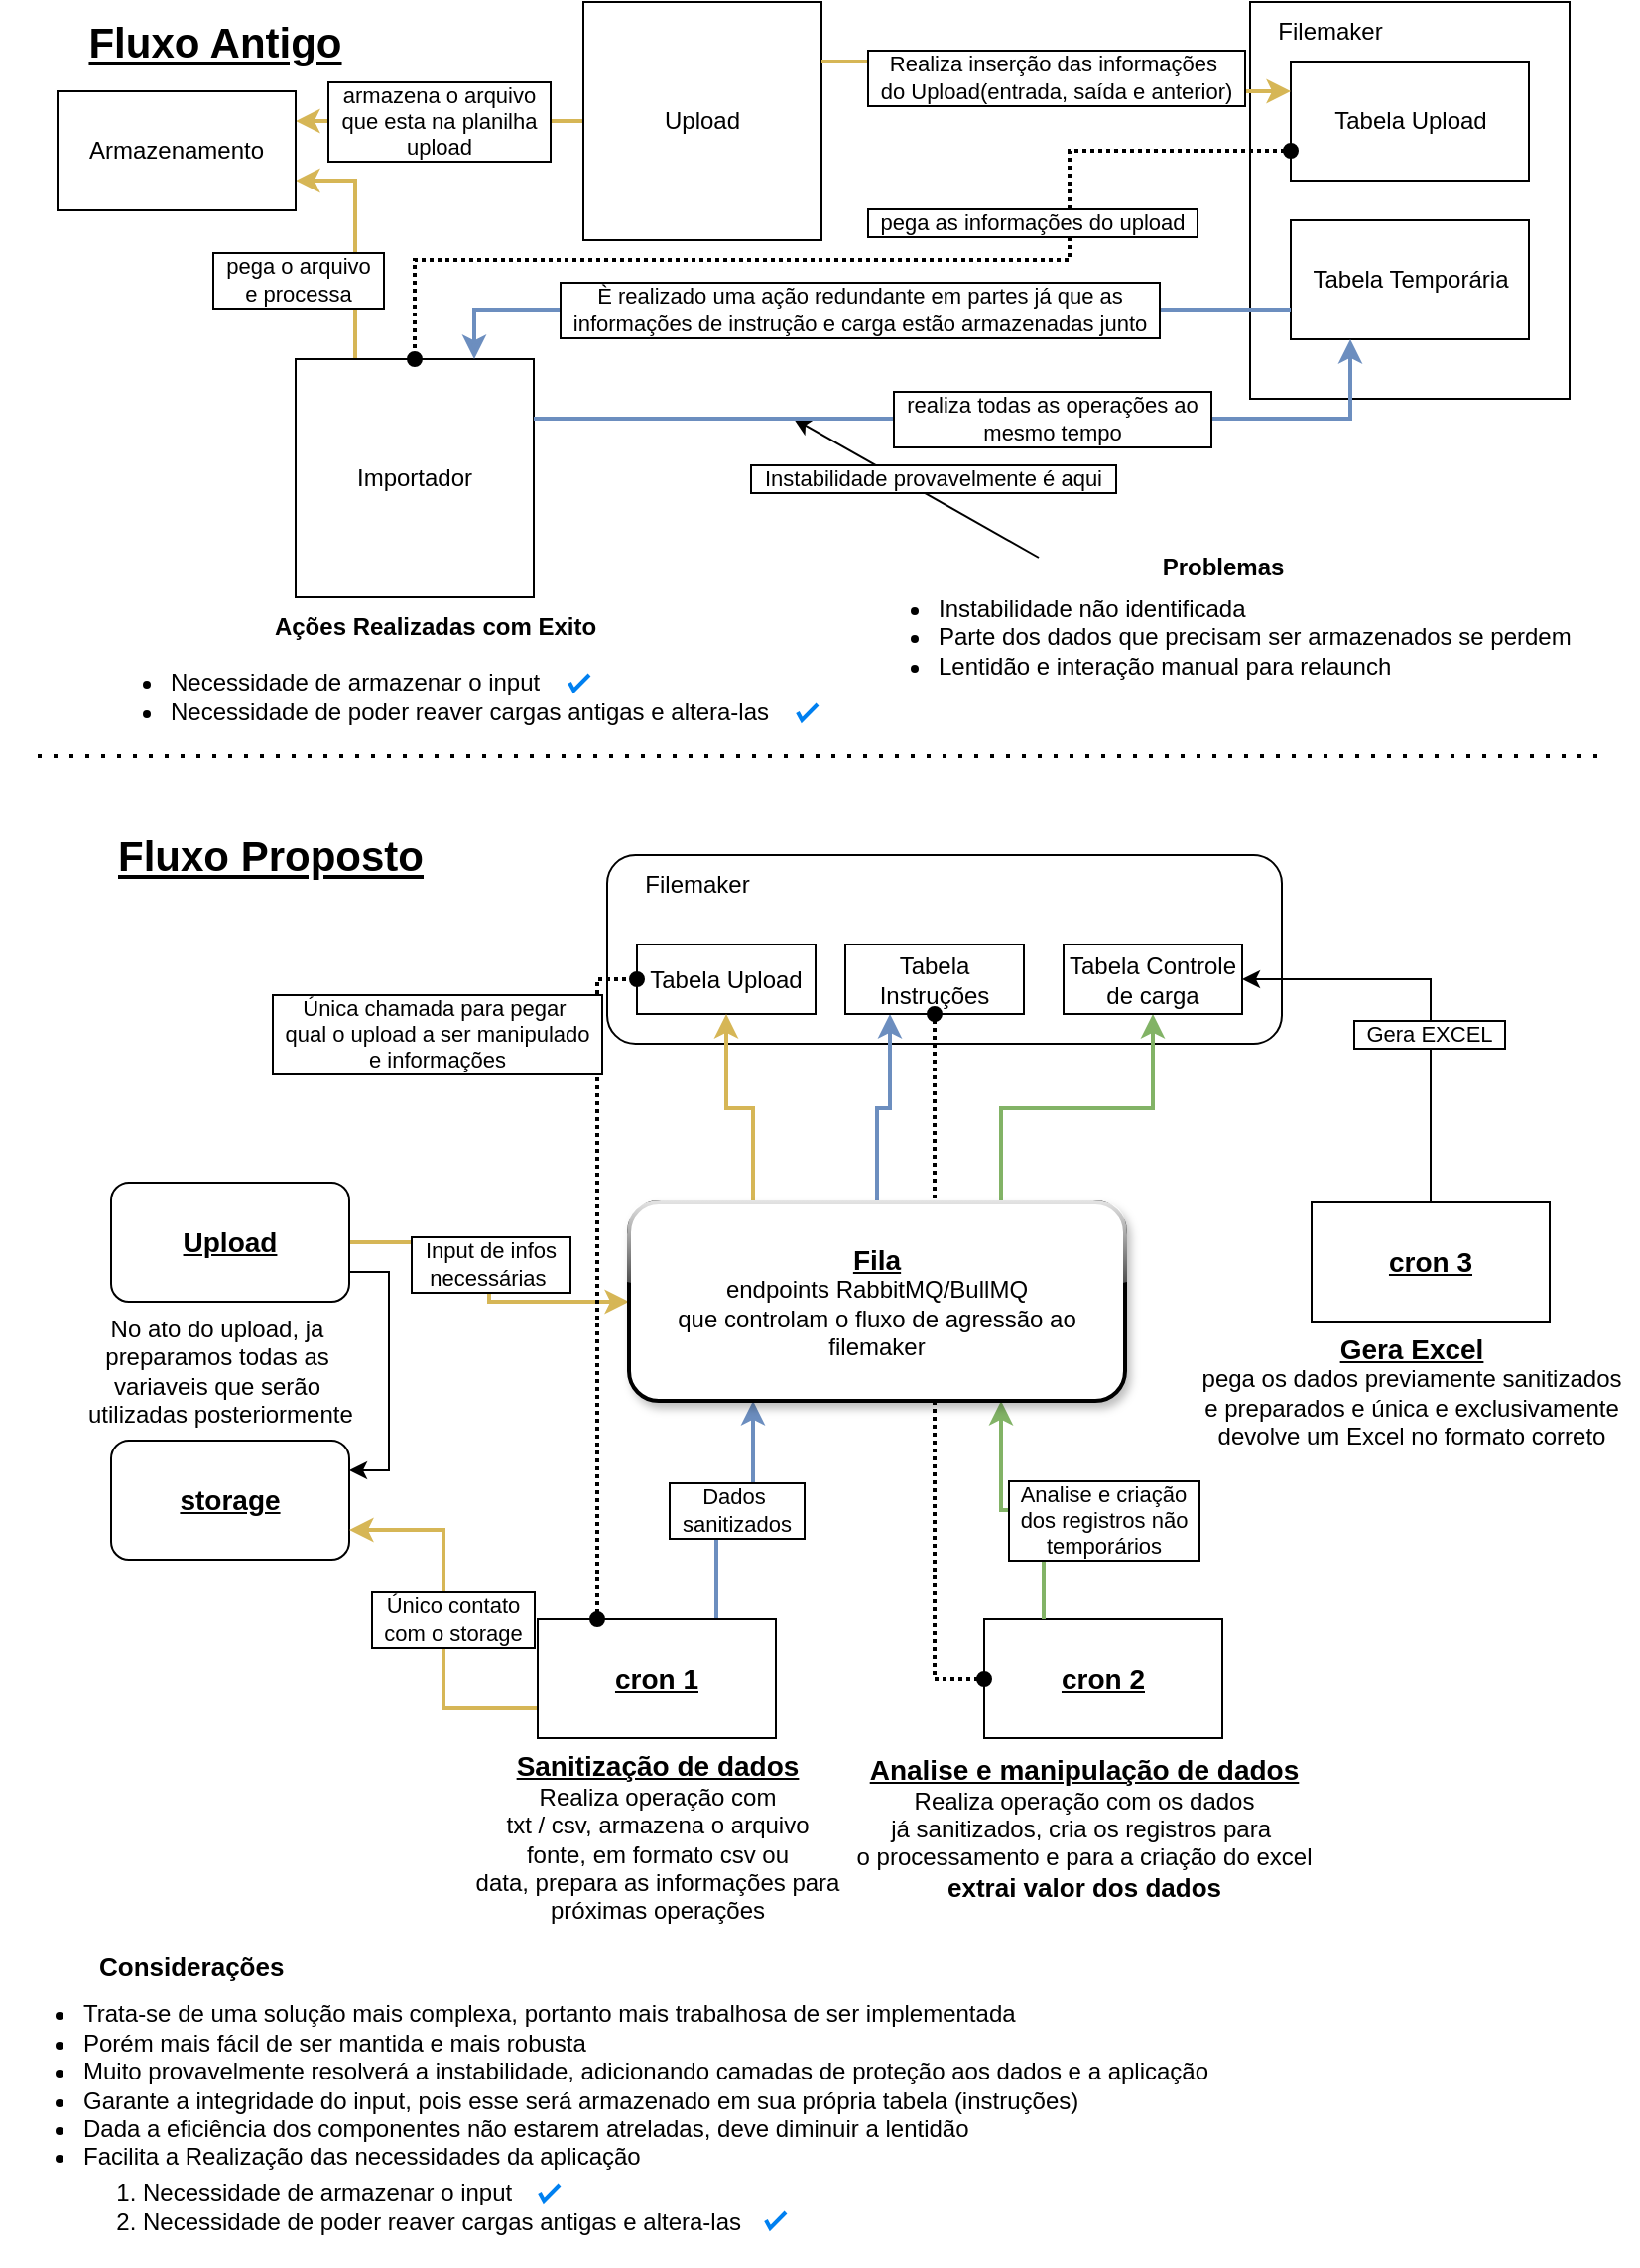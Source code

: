 <mxfile version="21.5.0" type="github">
  <diagram name="Página-1" id="ms082TrmSMu2nvpxCRkO">
    <mxGraphModel dx="989" dy="549" grid="1" gridSize="10" guides="1" tooltips="1" connect="1" arrows="1" fold="1" page="1" pageScale="1" pageWidth="827" pageHeight="1169" math="0" shadow="0">
      <root>
        <mxCell id="0" />
        <mxCell id="1" parent="0" />
        <mxCell id="fULPHBdW20wCDjoiLYlw-34" value="" style="rounded=1;whiteSpace=wrap;html=1;" parent="1" vertex="1">
          <mxGeometry x="306" y="440" width="340" height="95" as="geometry" />
        </mxCell>
        <mxCell id="fULPHBdW20wCDjoiLYlw-9" value="armazena o arquivo&lt;br&gt;&amp;nbsp; que esta na planilha&amp;nbsp;&amp;nbsp;&lt;br&gt;upload" style="edgeStyle=orthogonalEdgeStyle;rounded=0;orthogonalLoop=1;jettySize=auto;html=1;exitX=0;exitY=0.5;exitDx=0;exitDy=0;entryX=1;entryY=0.25;entryDx=0;entryDy=0;strokeWidth=2;labelBorderColor=default;fillColor=#fff2cc;strokeColor=#d6b656;" parent="1" source="fULPHBdW20wCDjoiLYlw-1" target="fULPHBdW20wCDjoiLYlw-8" edge="1">
          <mxGeometry x="0.007" relative="1" as="geometry">
            <mxPoint as="offset" />
          </mxGeometry>
        </mxCell>
        <mxCell id="fULPHBdW20wCDjoiLYlw-1" value="Upload" style="rounded=0;whiteSpace=wrap;html=1;" parent="1" vertex="1">
          <mxGeometry x="294" y="10" width="120" height="120" as="geometry" />
        </mxCell>
        <mxCell id="fULPHBdW20wCDjoiLYlw-10" value="&amp;nbsp; pega o arquivo&amp;nbsp;&amp;nbsp;&lt;br&gt;e processa" style="edgeStyle=orthogonalEdgeStyle;rounded=0;orthogonalLoop=1;jettySize=auto;html=1;exitX=0.25;exitY=0;exitDx=0;exitDy=0;entryX=1;entryY=0.75;entryDx=0;entryDy=0;strokeWidth=2;labelBorderColor=default;fillColor=#fff2cc;strokeColor=#d6b656;" parent="1" source="fULPHBdW20wCDjoiLYlw-2" target="fULPHBdW20wCDjoiLYlw-8" edge="1">
          <mxGeometry x="-0.333" y="29" relative="1" as="geometry">
            <mxPoint as="offset" />
          </mxGeometry>
        </mxCell>
        <mxCell id="fULPHBdW20wCDjoiLYlw-2" value="Importador" style="rounded=0;whiteSpace=wrap;html=1;" parent="1" vertex="1">
          <mxGeometry x="149" y="190" width="120" height="120" as="geometry" />
        </mxCell>
        <mxCell id="fULPHBdW20wCDjoiLYlw-3" value="" style="rounded=0;whiteSpace=wrap;html=1;" parent="1" vertex="1">
          <mxGeometry x="630" y="10" width="161" height="200" as="geometry" />
        </mxCell>
        <mxCell id="fULPHBdW20wCDjoiLYlw-8" value="Armazenamento" style="rounded=0;whiteSpace=wrap;html=1;" parent="1" vertex="1">
          <mxGeometry x="29" y="55" width="120" height="60" as="geometry" />
        </mxCell>
        <mxCell id="fULPHBdW20wCDjoiLYlw-11" value="Fluxo Antigo" style="text;html=1;align=center;verticalAlign=middle;resizable=0;points=[];autosize=1;strokeColor=none;fillColor=none;fontStyle=5;fontSize=21;" parent="1" vertex="1">
          <mxGeometry x="33" y="10" width="150" height="40" as="geometry" />
        </mxCell>
        <mxCell id="fULPHBdW20wCDjoiLYlw-12" value="Fluxo Proposto" style="text;html=1;align=center;verticalAlign=middle;resizable=0;points=[];autosize=1;strokeColor=none;fillColor=none;fontStyle=5;fontSize=21;" parent="1" vertex="1">
          <mxGeometry x="46" y="420" width="180" height="40" as="geometry" />
        </mxCell>
        <mxCell id="fULPHBdW20wCDjoiLYlw-17" style="edgeStyle=orthogonalEdgeStyle;rounded=0;orthogonalLoop=1;jettySize=auto;html=1;exitX=1;exitY=0.75;exitDx=0;exitDy=0;entryX=1;entryY=0.25;entryDx=0;entryDy=0;" parent="1" source="fULPHBdW20wCDjoiLYlw-13" target="fULPHBdW20wCDjoiLYlw-15" edge="1">
          <mxGeometry relative="1" as="geometry" />
        </mxCell>
        <mxCell id="fULPHBdW20wCDjoiLYlw-20" value="&amp;nbsp; Input de infos&amp;nbsp;&amp;nbsp;&lt;br&gt;necessárias&amp;nbsp;" style="edgeStyle=orthogonalEdgeStyle;rounded=0;orthogonalLoop=1;jettySize=auto;html=1;exitX=1;exitY=0.5;exitDx=0;exitDy=0;entryX=0;entryY=0.5;entryDx=0;entryDy=0;fillColor=#fff2cc;strokeColor=#d6b656;strokeWidth=2;labelBorderColor=default;" parent="1" source="fULPHBdW20wCDjoiLYlw-13" target="fULPHBdW20wCDjoiLYlw-18" edge="1">
          <mxGeometry x="-0.045" relative="1" as="geometry">
            <mxPoint as="offset" />
          </mxGeometry>
        </mxCell>
        <mxCell id="fULPHBdW20wCDjoiLYlw-13" value="&lt;b&gt;&lt;u&gt;&lt;font style=&quot;font-size: 14px;&quot;&gt;Upload&lt;/font&gt;&lt;/u&gt;&lt;/b&gt;" style="rounded=1;whiteSpace=wrap;html=1;" parent="1" vertex="1">
          <mxGeometry x="56" y="605" width="120" height="60" as="geometry" />
        </mxCell>
        <mxCell id="fULPHBdW20wCDjoiLYlw-14" value="No ato do upload,&amp;nbsp;ja &lt;br&gt;preparamos todas as &lt;br&gt;variaveis que serão&lt;br&gt;&amp;nbsp;utilizadas posteriormente" style="text;html=1;align=center;verticalAlign=middle;resizable=0;points=[];autosize=1;strokeColor=none;fillColor=none;" parent="1" vertex="1">
          <mxGeometry x="29" y="665" width="160" height="70" as="geometry" />
        </mxCell>
        <mxCell id="fULPHBdW20wCDjoiLYlw-15" value="&lt;font style=&quot;font-size: 14px;&quot;&gt;&lt;b&gt;&lt;u&gt;storage&lt;/u&gt;&lt;/b&gt;&lt;/font&gt;" style="rounded=1;whiteSpace=wrap;html=1;" parent="1" vertex="1">
          <mxGeometry x="56" y="735" width="120" height="60" as="geometry" />
        </mxCell>
        <mxCell id="0iNRdTD6yt0DSDIZtmKU-7" style="edgeStyle=orthogonalEdgeStyle;rounded=0;orthogonalLoop=1;jettySize=auto;html=1;exitX=0.5;exitY=0;exitDx=0;exitDy=0;entryX=0.25;entryY=1;entryDx=0;entryDy=0;fillColor=#dae8fc;strokeColor=#6c8ebf;strokeWidth=2;" parent="1" source="fULPHBdW20wCDjoiLYlw-18" target="0iNRdTD6yt0DSDIZtmKU-6" edge="1">
          <mxGeometry relative="1" as="geometry" />
        </mxCell>
        <mxCell id="0iNRdTD6yt0DSDIZtmKU-8" style="edgeStyle=orthogonalEdgeStyle;rounded=0;orthogonalLoop=1;jettySize=auto;html=1;exitX=0.75;exitY=0;exitDx=0;exitDy=0;entryX=0.5;entryY=1;entryDx=0;entryDy=0;fillColor=#d5e8d4;strokeColor=#82b366;strokeWidth=2;" parent="1" source="fULPHBdW20wCDjoiLYlw-18" target="0iNRdTD6yt0DSDIZtmKU-5" edge="1">
          <mxGeometry relative="1" as="geometry" />
        </mxCell>
        <mxCell id="fULPHBdW20wCDjoiLYlw-30" value="Único contato&lt;br&gt;&amp;nbsp; com o storage&amp;nbsp;&amp;nbsp;" style="edgeStyle=orthogonalEdgeStyle;rounded=0;orthogonalLoop=1;jettySize=auto;html=1;exitX=0;exitY=0.75;exitDx=0;exitDy=0;entryX=1;entryY=0.75;entryDx=0;entryDy=0;fillColor=#fff2cc;strokeColor=#d6b656;strokeWidth=2;labelBorderColor=default;spacingLeft=8;" parent="1" source="fULPHBdW20wCDjoiLYlw-23" target="fULPHBdW20wCDjoiLYlw-15" edge="1">
          <mxGeometry relative="1" as="geometry" />
        </mxCell>
        <mxCell id="fULPHBdW20wCDjoiLYlw-31" value="Dados&amp;nbsp;&lt;br&gt;&amp;nbsp; sanitizados&amp;nbsp;&amp;nbsp;" style="edgeStyle=orthogonalEdgeStyle;rounded=0;orthogonalLoop=1;jettySize=auto;html=1;exitX=0.75;exitY=0;exitDx=0;exitDy=0;entryX=0.25;entryY=1;entryDx=0;entryDy=0;fillColor=#dae8fc;strokeColor=#6c8ebf;strokeWidth=2;labelBorderColor=default;" parent="1" source="fULPHBdW20wCDjoiLYlw-23" target="fULPHBdW20wCDjoiLYlw-18" edge="1">
          <mxGeometry relative="1" as="geometry" />
        </mxCell>
        <mxCell id="fULPHBdW20wCDjoiLYlw-23" value="&lt;font style=&quot;font-size: 14px;&quot;&gt;&lt;b&gt;&lt;u&gt;cron 1&lt;/u&gt;&lt;/b&gt;&lt;/font&gt;" style="rounded=0;whiteSpace=wrap;html=1;" parent="1" vertex="1">
          <mxGeometry x="271" y="825" width="120" height="60" as="geometry" />
        </mxCell>
        <mxCell id="fULPHBdW20wCDjoiLYlw-24" value="&lt;font style=&quot;font-size: 14px;&quot;&gt;&lt;b&gt;&lt;u&gt;cron 2&lt;/u&gt;&lt;/b&gt;&lt;/font&gt;" style="rounded=0;whiteSpace=wrap;html=1;" parent="1" vertex="1">
          <mxGeometry x="496" y="825" width="120" height="60" as="geometry" />
        </mxCell>
        <mxCell id="fULPHBdW20wCDjoiLYlw-25" value="&lt;b&gt;&lt;u&gt;&lt;font style=&quot;font-size: 14px;&quot;&gt;Sanitização de dados&lt;/font&gt;&lt;/u&gt;&lt;/b&gt;&lt;br&gt;Realiza operação com&lt;br&gt;txt / csv, armazena o arquivo&lt;br&gt;fonte, em formato csv ou&lt;br&gt;data, prepara as informações para&lt;br&gt;próximas operações" style="text;html=1;align=center;verticalAlign=middle;resizable=0;points=[];autosize=1;strokeColor=none;fillColor=none;" parent="1" vertex="1">
          <mxGeometry x="226" y="885" width="210" height="100" as="geometry" />
        </mxCell>
        <mxCell id="0iNRdTD6yt0DSDIZtmKU-15" value="&amp;nbsp; Gera EXCEL&amp;nbsp;&amp;nbsp;" style="edgeStyle=orthogonalEdgeStyle;rounded=0;orthogonalLoop=1;jettySize=auto;html=1;exitX=0.5;exitY=0;exitDx=0;exitDy=0;entryX=1;entryY=0.5;entryDx=0;entryDy=0;labelBorderColor=default;" parent="1" source="fULPHBdW20wCDjoiLYlw-27" target="0iNRdTD6yt0DSDIZtmKU-5" edge="1">
          <mxGeometry x="-0.181" y="1" relative="1" as="geometry">
            <mxPoint as="offset" />
          </mxGeometry>
        </mxCell>
        <mxCell id="fULPHBdW20wCDjoiLYlw-27" value="&lt;font style=&quot;font-size: 14px;&quot;&gt;&lt;b&gt;&lt;u&gt;cron 3&lt;/u&gt;&lt;/b&gt;&lt;/font&gt;" style="rounded=0;whiteSpace=wrap;html=1;" parent="1" vertex="1">
          <mxGeometry x="661" y="615" width="120" height="60" as="geometry" />
        </mxCell>
        <mxCell id="fULPHBdW20wCDjoiLYlw-28" value="&lt;b&gt;&lt;u&gt;&lt;font style=&quot;font-size: 14px;&quot;&gt;Analise e manipulação de dados&lt;/font&gt;&lt;/u&gt;&lt;/b&gt;&lt;br&gt;Realiza operação com os dados&lt;br&gt;já sanitizados, cria os registros para&amp;nbsp;&lt;br&gt;o processamento e para a criação do excel&lt;br&gt;&lt;b&gt;&lt;font style=&quot;font-size: 13px;&quot;&gt;extrai valor dos dados&lt;/font&gt;&lt;/b&gt;" style="text;html=1;align=center;verticalAlign=middle;resizable=0;points=[];autosize=1;strokeColor=none;fillColor=none;" parent="1" vertex="1">
          <mxGeometry x="421" y="885" width="250" height="90" as="geometry" />
        </mxCell>
        <mxCell id="fULPHBdW20wCDjoiLYlw-29" value="&lt;b&gt;&lt;u&gt;&lt;font style=&quot;font-size: 14px;&quot;&gt;Gera Excel&lt;/font&gt;&lt;/u&gt;&lt;/b&gt;&lt;br&gt;pega os dados previamente sanitizados&lt;br&gt;e preparados e única e exclusivamente&lt;br&gt;devolve um Excel no formato correto" style="text;html=1;align=center;verticalAlign=middle;resizable=0;points=[];autosize=1;strokeColor=none;fillColor=none;" parent="1" vertex="1">
          <mxGeometry x="595.5" y="675" width="230" height="70" as="geometry" />
        </mxCell>
        <mxCell id="0iNRdTD6yt0DSDIZtmKU-2" value="Tabela Upload" style="rounded=0;whiteSpace=wrap;html=1;" parent="1" vertex="1">
          <mxGeometry x="321" y="485" width="90" height="35" as="geometry" />
        </mxCell>
        <mxCell id="0iNRdTD6yt0DSDIZtmKU-1" value="Única chamada para pegar&amp;nbsp;&lt;br&gt;&amp;nbsp; qual o upload a ser manipulado&amp;nbsp;&amp;nbsp;&lt;br&gt;e informações" style="edgeStyle=orthogonalEdgeStyle;rounded=0;orthogonalLoop=1;jettySize=auto;html=1;exitX=0.25;exitY=0;exitDx=0;exitDy=0;startArrow=oval;startFill=1;endArrow=oval;endFill=1;entryX=0;entryY=0.5;entryDx=0;entryDy=0;fillColor=none;strokeWidth=2;dashed=1;dashPattern=1 1;labelBorderColor=default;" parent="1" source="fULPHBdW20wCDjoiLYlw-23" target="0iNRdTD6yt0DSDIZtmKU-2" edge="1">
          <mxGeometry x="0.724" y="81" relative="1" as="geometry">
            <mxPoint x="306" y="585" as="targetPoint" />
            <mxPoint as="offset" />
          </mxGeometry>
        </mxCell>
        <mxCell id="0iNRdTD6yt0DSDIZtmKU-3" style="edgeStyle=orthogonalEdgeStyle;rounded=0;orthogonalLoop=1;jettySize=auto;html=1;exitX=0.25;exitY=0;exitDx=0;exitDy=0;entryX=0.5;entryY=1;entryDx=0;entryDy=0;fillColor=#fff2cc;strokeColor=#d6b656;strokeWidth=2;" parent="1" source="fULPHBdW20wCDjoiLYlw-18" target="0iNRdTD6yt0DSDIZtmKU-2" edge="1">
          <mxGeometry relative="1" as="geometry" />
        </mxCell>
        <mxCell id="0iNRdTD6yt0DSDIZtmKU-4" value="Filemaker" style="text;html=1;align=center;verticalAlign=middle;resizable=0;points=[];autosize=1;strokeColor=none;fillColor=none;" parent="1" vertex="1">
          <mxGeometry x="311" y="440" width="80" height="30" as="geometry" />
        </mxCell>
        <mxCell id="0iNRdTD6yt0DSDIZtmKU-5" value="Tabela Controle de carga" style="rounded=0;whiteSpace=wrap;html=1;" parent="1" vertex="1">
          <mxGeometry x="536" y="485" width="90" height="35" as="geometry" />
        </mxCell>
        <mxCell id="0iNRdTD6yt0DSDIZtmKU-6" value="Tabela Instruções" style="rounded=0;whiteSpace=wrap;html=1;" parent="1" vertex="1">
          <mxGeometry x="426" y="485" width="90" height="35" as="geometry" />
        </mxCell>
        <mxCell id="fULPHBdW20wCDjoiLYlw-32" value="&amp;nbsp; Analise e criação&amp;nbsp;&amp;nbsp;&lt;br&gt;dos registros não&lt;br&gt;temporários" style="edgeStyle=orthogonalEdgeStyle;rounded=0;orthogonalLoop=1;jettySize=auto;html=1;exitX=0.25;exitY=0;exitDx=0;exitDy=0;entryX=0.75;entryY=1;entryDx=0;entryDy=0;fillColor=#d5e8d4;strokeColor=#82b366;strokeWidth=2;labelBorderColor=default;" parent="1" source="fULPHBdW20wCDjoiLYlw-24" target="fULPHBdW20wCDjoiLYlw-18" edge="1">
          <mxGeometry x="-0.239" y="-30" relative="1" as="geometry">
            <mxPoint as="offset" />
          </mxGeometry>
        </mxCell>
        <mxCell id="0iNRdTD6yt0DSDIZtmKU-10" style="edgeStyle=orthogonalEdgeStyle;rounded=0;orthogonalLoop=1;jettySize=auto;html=1;exitX=0.5;exitY=1;exitDx=0;exitDy=0;entryX=0;entryY=0.5;entryDx=0;entryDy=0;fillColor=none;strokeWidth=2;endArrow=oval;endFill=1;startArrow=oval;startFill=1;dashed=1;dashPattern=1 1;" parent="1" source="0iNRdTD6yt0DSDIZtmKU-6" target="fULPHBdW20wCDjoiLYlw-24" edge="1">
          <mxGeometry relative="1" as="geometry" />
        </mxCell>
        <mxCell id="fULPHBdW20wCDjoiLYlw-18" value="&lt;b&gt;&lt;u&gt;&lt;font style=&quot;font-size: 14px;&quot;&gt;Fila&lt;/font&gt;&lt;/u&gt;&lt;/b&gt;&lt;br&gt;endpoints RabbitMQ/BullMQ&lt;br&gt;que controlam o fluxo de agressão ao filemaker" style="rounded=1;whiteSpace=wrap;html=1;perimeterSpacing=0;shadow=1;glass=1;strokeWidth=2;" parent="1" vertex="1">
          <mxGeometry x="317" y="615" width="250" height="100" as="geometry" />
        </mxCell>
        <mxCell id="0iNRdTD6yt0DSDIZtmKU-16" value="" style="endArrow=none;dashed=1;html=1;dashPattern=1 3;strokeWidth=2;rounded=0;" parent="1" edge="1">
          <mxGeometry width="50" height="50" relative="1" as="geometry">
            <mxPoint x="19" y="390" as="sourcePoint" />
            <mxPoint x="809" y="390" as="targetPoint" />
            <Array as="points">
              <mxPoint x="419" y="390" />
            </Array>
          </mxGeometry>
        </mxCell>
        <mxCell id="wT-KeAVf8N6cUJtrlJAv-1" value="&lt;ul&gt;&lt;li&gt;Necessidade de armazenar o input&lt;/li&gt;&lt;li&gt;Necessidade de poder reaver cargas antigas e altera-las&lt;/li&gt;&lt;/ul&gt;" style="text;strokeColor=none;fillColor=none;html=1;whiteSpace=wrap;verticalAlign=middle;overflow=hidden;" parent="1" vertex="1">
          <mxGeometry x="44" y="320" width="370" height="80" as="geometry" />
        </mxCell>
        <mxCell id="wT-KeAVf8N6cUJtrlJAv-2" value="&lt;b&gt;Ações Realizadas com Exito&lt;/b&gt;" style="text;html=1;align=center;verticalAlign=middle;resizable=0;points=[];autosize=1;strokeColor=none;fillColor=none;" parent="1" vertex="1">
          <mxGeometry x="124" y="310" width="190" height="30" as="geometry" />
        </mxCell>
        <mxCell id="wT-KeAVf8N6cUJtrlJAv-3" value="Problemas" style="text;html=1;align=center;verticalAlign=middle;resizable=0;points=[];autosize=1;strokeColor=none;fillColor=none;fontStyle=1" parent="1" vertex="1">
          <mxGeometry x="576" y="280" width="80" height="30" as="geometry" />
        </mxCell>
        <mxCell id="wT-KeAVf8N6cUJtrlJAv-4" value="&lt;ul&gt;&lt;li&gt;Instabilidade não identificada&lt;/li&gt;&lt;li&gt;Parte dos dados que precisam ser armazenados se perdem&lt;/li&gt;&lt;li&gt;Lentidão e interação manual para relaunch&lt;/li&gt;&lt;/ul&gt;" style="text;strokeColor=none;fillColor=none;html=1;whiteSpace=wrap;verticalAlign=middle;overflow=hidden;" parent="1" vertex="1">
          <mxGeometry x="431" y="290" width="370" height="80" as="geometry" />
        </mxCell>
        <mxCell id="wT-KeAVf8N6cUJtrlJAv-5" value="&amp;nbsp; Instabilidade provavelmente é aqui&amp;nbsp;&amp;nbsp;" style="endArrow=classic;html=1;rounded=0;exitX=0.25;exitY=0;exitDx=0;exitDy=0;labelBorderColor=default;spacingTop=0;spacing=2;spacingBottom=0;spacingLeft=0;" parent="1" source="wT-KeAVf8N6cUJtrlJAv-4" edge="1">
          <mxGeometry x="-0.066" y="-8" width="50" height="50" relative="1" as="geometry">
            <mxPoint x="490.5" y="435" as="sourcePoint" />
            <mxPoint x="400" y="220" as="targetPoint" />
            <mxPoint as="offset" />
          </mxGeometry>
        </mxCell>
        <mxCell id="wT-KeAVf8N6cUJtrlJAv-6" value="Filemaker" style="text;html=1;align=center;verticalAlign=middle;resizable=0;points=[];autosize=1;strokeColor=none;fillColor=none;" parent="1" vertex="1">
          <mxGeometry x="630" y="10" width="80" height="30" as="geometry" />
        </mxCell>
        <mxCell id="wT-KeAVf8N6cUJtrlJAv-7" value="Tabela Upload" style="rounded=0;whiteSpace=wrap;html=1;" parent="1" vertex="1">
          <mxGeometry x="650.5" y="40" width="120" height="60" as="geometry" />
        </mxCell>
        <mxCell id="wT-KeAVf8N6cUJtrlJAv-8" value="Tabela Temporária" style="rounded=0;whiteSpace=wrap;html=1;" parent="1" vertex="1">
          <mxGeometry x="650.5" y="120" width="120" height="60" as="geometry" />
        </mxCell>
        <mxCell id="fULPHBdW20wCDjoiLYlw-7" value="&amp;nbsp; realiza todas as operações ao&amp;nbsp;&amp;nbsp;&lt;br&gt;mesmo tempo" style="edgeStyle=orthogonalEdgeStyle;rounded=0;orthogonalLoop=1;jettySize=auto;html=1;exitX=1;exitY=0.25;exitDx=0;exitDy=0;entryX=0.25;entryY=1;entryDx=0;entryDy=0;strokeWidth=2;fillColor=#dae8fc;strokeColor=#6c8ebf;labelBorderColor=default;" parent="1" source="fULPHBdW20wCDjoiLYlw-2" target="wT-KeAVf8N6cUJtrlJAv-8" edge="1">
          <mxGeometry x="0.156" relative="1" as="geometry">
            <mxPoint as="offset" />
          </mxGeometry>
        </mxCell>
        <mxCell id="fULPHBdW20wCDjoiLYlw-6" value="&amp;nbsp; pega as informações do upload&amp;nbsp;&amp;nbsp;" style="edgeStyle=orthogonalEdgeStyle;rounded=0;orthogonalLoop=1;jettySize=auto;html=1;exitX=0;exitY=0.75;exitDx=0;exitDy=0;entryX=0.5;entryY=0;entryDx=0;entryDy=0;endArrow=oval;endFill=1;startArrow=oval;startFill=1;dashed=1;dashPattern=1 1;strokeWidth=2;labelBorderColor=default;" parent="1" source="wT-KeAVf8N6cUJtrlJAv-7" target="fULPHBdW20wCDjoiLYlw-2" edge="1">
          <mxGeometry x="-0.464" y="-19" relative="1" as="geometry">
            <Array as="points">
              <mxPoint x="539" y="85" />
              <mxPoint x="539" y="140" />
              <mxPoint x="209" y="140" />
            </Array>
            <mxPoint y="1" as="offset" />
          </mxGeometry>
        </mxCell>
        <mxCell id="wT-KeAVf8N6cUJtrlJAv-9" value="È realizado uma ação redundante em partes já que as &lt;br&gt;&amp;nbsp; informações de instrução e carga estão armazenadas junto&amp;nbsp;&amp;nbsp;" style="edgeStyle=orthogonalEdgeStyle;rounded=0;orthogonalLoop=1;jettySize=auto;html=1;exitX=0.75;exitY=0;exitDx=0;exitDy=0;entryX=0;entryY=0.75;entryDx=0;entryDy=0;startArrow=classic;startFill=1;endArrow=none;endFill=0;strokeWidth=2;fillColor=#dae8fc;strokeColor=#6c8ebf;labelBorderColor=default;" parent="1" source="fULPHBdW20wCDjoiLYlw-2" target="wT-KeAVf8N6cUJtrlJAv-8" edge="1">
          <mxGeometry relative="1" as="geometry" />
        </mxCell>
        <mxCell id="fULPHBdW20wCDjoiLYlw-4" value="Realiza inserção das informações&amp;nbsp;&lt;br&gt;&amp;nbsp; do Upload(entrada, saída e anterior)&amp;nbsp;&amp;nbsp;" style="edgeStyle=orthogonalEdgeStyle;rounded=0;orthogonalLoop=1;jettySize=auto;html=1;exitX=1;exitY=0.25;exitDx=0;exitDy=0;entryX=0;entryY=0.25;entryDx=0;entryDy=0;strokeWidth=2;labelBorderColor=default;fillColor=#fff2cc;strokeColor=#d6b656;" parent="1" source="fULPHBdW20wCDjoiLYlw-1" target="wT-KeAVf8N6cUJtrlJAv-7" edge="1">
          <mxGeometry relative="1" as="geometry" />
        </mxCell>
        <mxCell id="wT-KeAVf8N6cUJtrlJAv-10" value="&lt;b&gt;&lt;font style=&quot;font-size: 13px;&quot;&gt;Considerações&lt;/font&gt;&lt;/b&gt;" style="text;strokeColor=none;fillColor=none;align=left;verticalAlign=middle;spacingLeft=4;spacingRight=4;overflow=hidden;points=[[0,0.5],[1,0.5]];portConstraint=eastwest;rotatable=0;whiteSpace=wrap;html=1;" parent="1" vertex="1">
          <mxGeometry x="44" y="985" width="110" height="30" as="geometry" />
        </mxCell>
        <mxCell id="wT-KeAVf8N6cUJtrlJAv-11" value="&lt;ul&gt;&lt;li&gt;Trata-se de uma solução mais complexa, portanto mais trabalhosa de ser implementada&lt;/li&gt;&lt;li&gt;Porém mais fácil de ser mantida e mais robusta&lt;/li&gt;&lt;li&gt;Muito provavelmente resolverá a instabilidade, adicionando camadas de proteção aos dados e a aplicação&lt;/li&gt;&lt;li&gt;Garante a integridade do input, pois esse será armazenado em sua própria tabela (instruções)&lt;/li&gt;&lt;li&gt;Dada a eficiência dos componentes não estarem atreladas, deve diminuir a lentidão&lt;/li&gt;&lt;li&gt;Facilita a Realização das necessidades da aplicação&lt;/li&gt;&lt;/ul&gt;" style="text;strokeColor=none;fillColor=none;html=1;whiteSpace=wrap;verticalAlign=middle;overflow=hidden;" parent="1" vertex="1">
          <mxGeometry y="1000" width="640" height="120" as="geometry" />
        </mxCell>
        <mxCell id="wT-KeAVf8N6cUJtrlJAv-12" value="&lt;ol&gt;&lt;li style=&quot;border-color: var(--border-color);&quot;&gt;Necessidade de armazenar o input&lt;/li&gt;&lt;li style=&quot;border-color: var(--border-color);&quot;&gt;Necessidade de poder reaver cargas antigas e altera-las&lt;/li&gt;&lt;/ol&gt;" style="text;strokeColor=none;fillColor=none;html=1;whiteSpace=wrap;verticalAlign=middle;overflow=hidden;" parent="1" vertex="1">
          <mxGeometry x="30" y="1090" width="381" height="61" as="geometry" />
        </mxCell>
        <mxCell id="wT-KeAVf8N6cUJtrlJAv-13" value="" style="html=1;verticalLabelPosition=bottom;labelBackgroundColor=#ffffff;verticalAlign=top;shadow=0;dashed=0;strokeWidth=2;shape=mxgraph.ios7.misc.check;strokeColor=#0080f0;" parent="1" vertex="1">
          <mxGeometry x="272" y="1110" width="10" height="8" as="geometry" />
        </mxCell>
        <mxCell id="wT-KeAVf8N6cUJtrlJAv-14" value="" style="html=1;verticalLabelPosition=bottom;labelBackgroundColor=#ffffff;verticalAlign=top;shadow=0;dashed=0;strokeWidth=2;shape=mxgraph.ios7.misc.check;strokeColor=#0080f0;" parent="1" vertex="1">
          <mxGeometry x="386" y="1124" width="10" height="8" as="geometry" />
        </mxCell>
        <mxCell id="wT-KeAVf8N6cUJtrlJAv-15" value="" style="html=1;verticalLabelPosition=bottom;labelBackgroundColor=#ffffff;verticalAlign=top;shadow=0;dashed=0;strokeWidth=2;shape=mxgraph.ios7.misc.check;strokeColor=#0080f0;" parent="1" vertex="1">
          <mxGeometry x="287" y="349" width="10" height="8" as="geometry" />
        </mxCell>
        <mxCell id="wT-KeAVf8N6cUJtrlJAv-16" value="" style="html=1;verticalLabelPosition=bottom;labelBackgroundColor=#ffffff;verticalAlign=top;shadow=0;dashed=0;strokeWidth=2;shape=mxgraph.ios7.misc.check;strokeColor=#0080f0;" parent="1" vertex="1">
          <mxGeometry x="402" y="364" width="10" height="8" as="geometry" />
        </mxCell>
      </root>
    </mxGraphModel>
  </diagram>
</mxfile>
